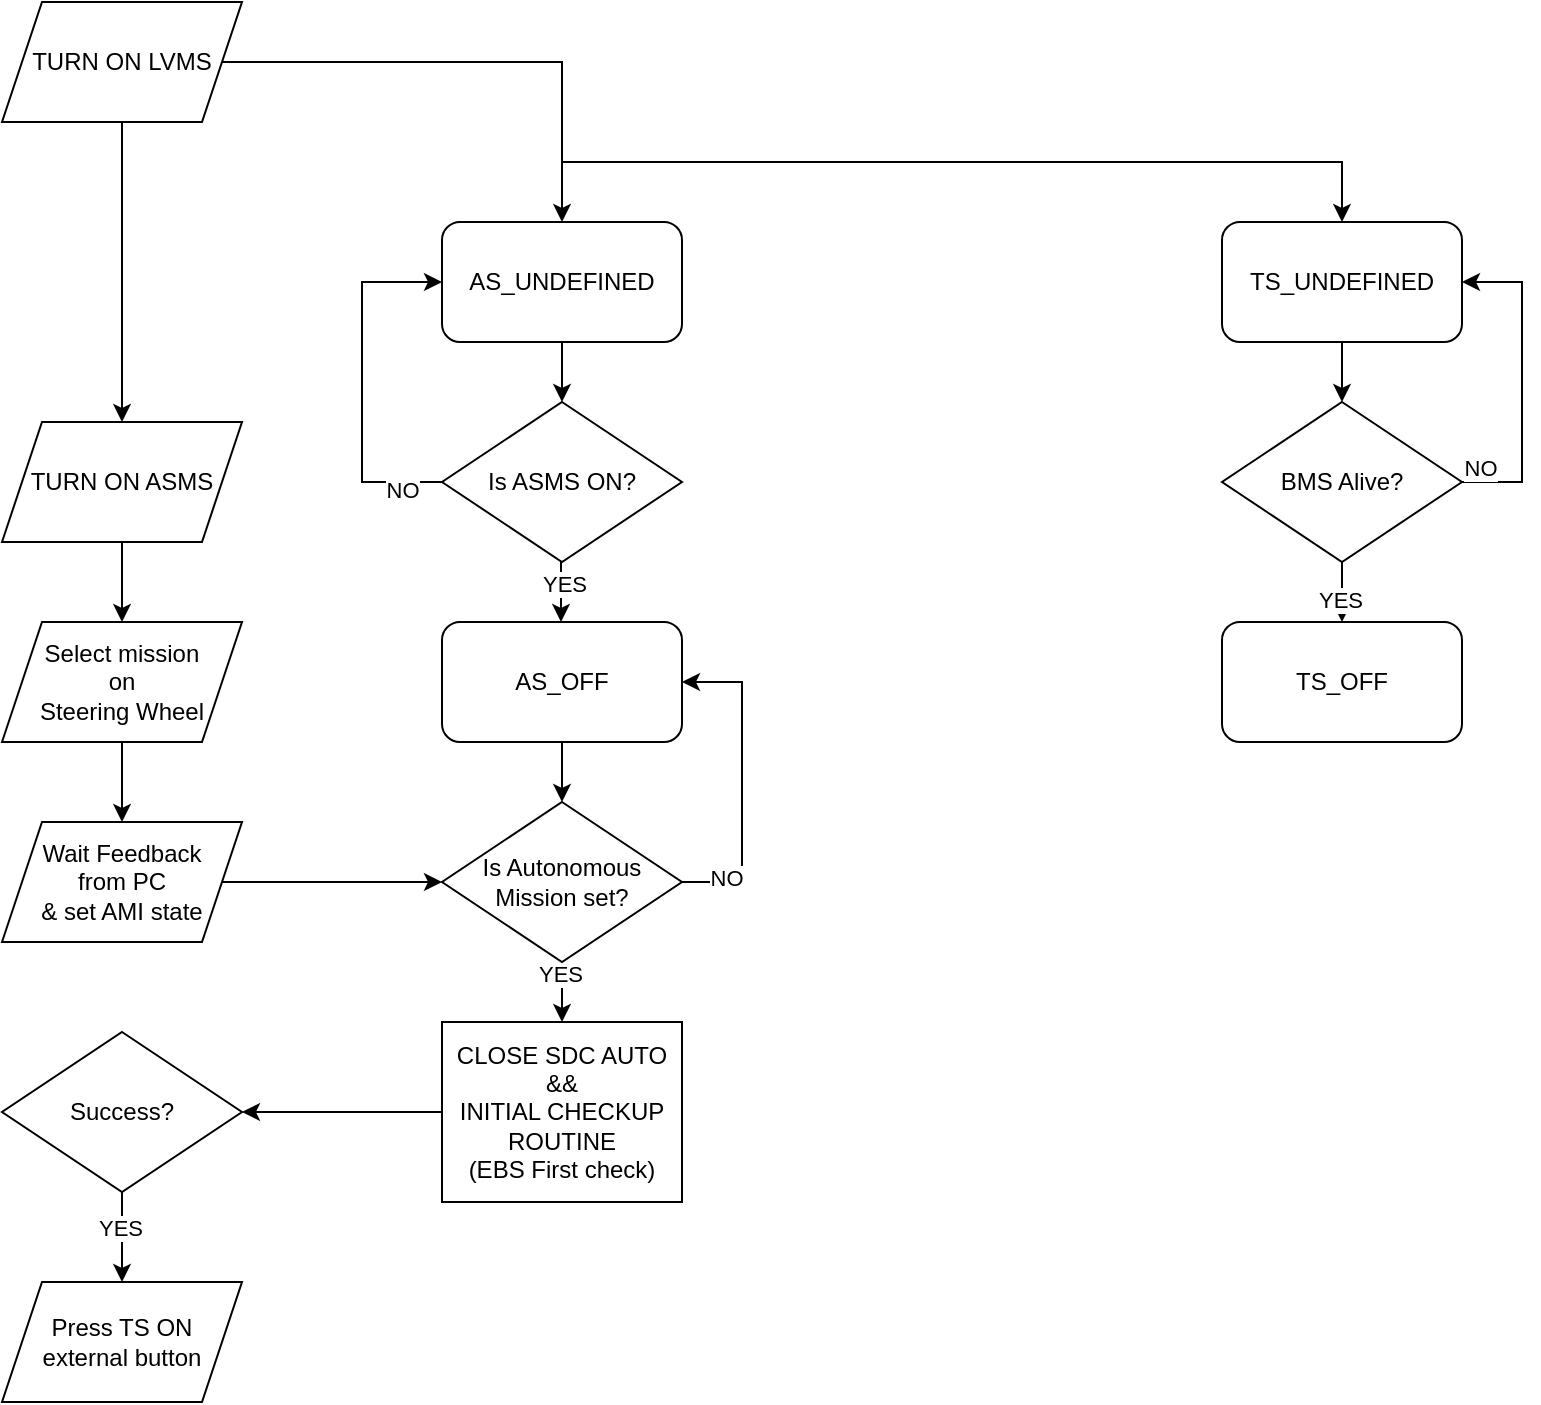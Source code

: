 <mxfile version="21.5.2" type="github">
  <diagram id="wFE0QG_FPsp0jaGvCLVb" name="Page-1">
    <mxGraphModel dx="1293" dy="712" grid="1" gridSize="10" guides="1" tooltips="1" connect="1" arrows="1" fold="1" page="1" pageScale="1" pageWidth="850" pageHeight="1100" math="0" shadow="0">
      <root>
        <mxCell id="0" />
        <mxCell id="1" parent="0" />
        <mxCell id="HtQzeRCKGmPrhKEDWQ4s-1" value="AS_UNDEFINED" style="rounded=1;whiteSpace=wrap;html=1;" vertex="1" parent="1">
          <mxGeometry x="250" y="130" width="120" height="60" as="geometry" />
        </mxCell>
        <mxCell id="HtQzeRCKGmPrhKEDWQ4s-5" value="TS_UNDEFINED" style="rounded=1;whiteSpace=wrap;html=1;" vertex="1" parent="1">
          <mxGeometry x="640" y="130" width="120" height="60" as="geometry" />
        </mxCell>
        <mxCell id="HtQzeRCKGmPrhKEDWQ4s-6" value="" style="endArrow=classic;html=1;rounded=0;entryX=0.5;entryY=0;entryDx=0;entryDy=0;" edge="1" parent="1" target="HtQzeRCKGmPrhKEDWQ4s-5">
          <mxGeometry width="50" height="50" relative="1" as="geometry">
            <mxPoint x="310" y="100" as="sourcePoint" />
            <mxPoint x="580" y="290" as="targetPoint" />
            <Array as="points">
              <mxPoint x="700" y="100" />
            </Array>
          </mxGeometry>
        </mxCell>
        <mxCell id="HtQzeRCKGmPrhKEDWQ4s-42" value="" style="edgeStyle=orthogonalEdgeStyle;rounded=0;orthogonalLoop=1;jettySize=auto;html=1;" edge="1" parent="1" source="HtQzeRCKGmPrhKEDWQ4s-8" target="HtQzeRCKGmPrhKEDWQ4s-1">
          <mxGeometry relative="1" as="geometry" />
        </mxCell>
        <mxCell id="HtQzeRCKGmPrhKEDWQ4s-46" value="" style="edgeStyle=orthogonalEdgeStyle;rounded=0;orthogonalLoop=1;jettySize=auto;html=1;" edge="1" parent="1" source="HtQzeRCKGmPrhKEDWQ4s-8" target="HtQzeRCKGmPrhKEDWQ4s-45">
          <mxGeometry relative="1" as="geometry" />
        </mxCell>
        <mxCell id="HtQzeRCKGmPrhKEDWQ4s-8" value="TURN ON LVMS" style="shape=parallelogram;perimeter=parallelogramPerimeter;whiteSpace=wrap;html=1;fixedSize=1;" vertex="1" parent="1">
          <mxGeometry x="30" y="20" width="120" height="60" as="geometry" />
        </mxCell>
        <mxCell id="HtQzeRCKGmPrhKEDWQ4s-36" value="" style="edgeStyle=orthogonalEdgeStyle;rounded=0;orthogonalLoop=1;jettySize=auto;html=1;" edge="1" parent="1" source="HtQzeRCKGmPrhKEDWQ4s-12" target="HtQzeRCKGmPrhKEDWQ4s-19">
          <mxGeometry relative="1" as="geometry" />
        </mxCell>
        <mxCell id="HtQzeRCKGmPrhKEDWQ4s-37" value="YES" style="edgeLabel;html=1;align=center;verticalAlign=middle;resizable=0;points=[];" vertex="1" connectable="0" parent="HtQzeRCKGmPrhKEDWQ4s-36">
          <mxGeometry x="0.54" y="-1" relative="1" as="geometry">
            <mxPoint as="offset" />
          </mxGeometry>
        </mxCell>
        <mxCell id="HtQzeRCKGmPrhKEDWQ4s-12" value="BMS Alive?" style="rhombus;whiteSpace=wrap;html=1;" vertex="1" parent="1">
          <mxGeometry x="640" y="220" width="120" height="80" as="geometry" />
        </mxCell>
        <mxCell id="HtQzeRCKGmPrhKEDWQ4s-14" value="" style="endArrow=classic;html=1;rounded=0;exitX=1;exitY=0.5;exitDx=0;exitDy=0;entryX=1;entryY=0.5;entryDx=0;entryDy=0;" edge="1" parent="1" source="HtQzeRCKGmPrhKEDWQ4s-12" target="HtQzeRCKGmPrhKEDWQ4s-5">
          <mxGeometry width="50" height="50" relative="1" as="geometry">
            <mxPoint x="620" y="340" as="sourcePoint" />
            <mxPoint x="810" y="90" as="targetPoint" />
            <Array as="points">
              <mxPoint x="790" y="260" />
              <mxPoint x="790" y="160" />
            </Array>
          </mxGeometry>
        </mxCell>
        <mxCell id="HtQzeRCKGmPrhKEDWQ4s-15" value="NO" style="edgeLabel;html=1;align=center;verticalAlign=middle;resizable=0;points=[];" vertex="1" connectable="0" parent="HtQzeRCKGmPrhKEDWQ4s-14">
          <mxGeometry x="-0.526" y="1" relative="1" as="geometry">
            <mxPoint x="-20" y="1" as="offset" />
          </mxGeometry>
        </mxCell>
        <mxCell id="HtQzeRCKGmPrhKEDWQ4s-18" value="" style="endArrow=classic;html=1;rounded=0;exitX=0.5;exitY=1;exitDx=0;exitDy=0;entryX=0.5;entryY=0;entryDx=0;entryDy=0;" edge="1" parent="1" source="HtQzeRCKGmPrhKEDWQ4s-5" target="HtQzeRCKGmPrhKEDWQ4s-12">
          <mxGeometry width="50" height="50" relative="1" as="geometry">
            <mxPoint x="660" y="390" as="sourcePoint" />
            <mxPoint x="700" y="140" as="targetPoint" />
          </mxGeometry>
        </mxCell>
        <mxCell id="HtQzeRCKGmPrhKEDWQ4s-19" value="TS_OFF" style="rounded=1;whiteSpace=wrap;html=1;" vertex="1" parent="1">
          <mxGeometry x="640" y="330" width="120" height="60" as="geometry" />
        </mxCell>
        <mxCell id="HtQzeRCKGmPrhKEDWQ4s-20" value="Is ASMS ON?" style="rhombus;whiteSpace=wrap;html=1;" vertex="1" parent="1">
          <mxGeometry x="250" y="220" width="120" height="80" as="geometry" />
        </mxCell>
        <mxCell id="HtQzeRCKGmPrhKEDWQ4s-21" value="" style="endArrow=classic;html=1;rounded=0;exitX=0.5;exitY=1;exitDx=0;exitDy=0;entryX=0.5;entryY=0;entryDx=0;entryDy=0;" edge="1" parent="1" source="HtQzeRCKGmPrhKEDWQ4s-1" target="HtQzeRCKGmPrhKEDWQ4s-20">
          <mxGeometry width="50" height="50" relative="1" as="geometry">
            <mxPoint x="570" y="390" as="sourcePoint" />
            <mxPoint x="620" y="340" as="targetPoint" />
          </mxGeometry>
        </mxCell>
        <mxCell id="HtQzeRCKGmPrhKEDWQ4s-22" value="" style="endArrow=classic;html=1;rounded=0;exitX=0;exitY=0.5;exitDx=0;exitDy=0;entryX=0;entryY=0.5;entryDx=0;entryDy=0;" edge="1" parent="1" source="HtQzeRCKGmPrhKEDWQ4s-20" target="HtQzeRCKGmPrhKEDWQ4s-1">
          <mxGeometry width="50" height="50" relative="1" as="geometry">
            <mxPoint x="570" y="390" as="sourcePoint" />
            <mxPoint x="210" y="160" as="targetPoint" />
            <Array as="points">
              <mxPoint x="210" y="260" />
              <mxPoint x="210" y="160" />
            </Array>
          </mxGeometry>
        </mxCell>
        <mxCell id="HtQzeRCKGmPrhKEDWQ4s-23" value="NO" style="edgeLabel;html=1;align=center;verticalAlign=middle;resizable=0;points=[];" vertex="1" connectable="0" parent="HtQzeRCKGmPrhKEDWQ4s-22">
          <mxGeometry x="-0.771" y="4" relative="1" as="geometry">
            <mxPoint as="offset" />
          </mxGeometry>
        </mxCell>
        <mxCell id="HtQzeRCKGmPrhKEDWQ4s-34" value="" style="endArrow=classic;html=1;rounded=0;exitX=0.5;exitY=1;exitDx=0;exitDy=0;entryX=0.5;entryY=0;entryDx=0;entryDy=0;" edge="1" parent="1">
          <mxGeometry width="50" height="50" relative="1" as="geometry">
            <mxPoint x="309.5" y="300" as="sourcePoint" />
            <mxPoint x="309.5" y="330" as="targetPoint" />
          </mxGeometry>
        </mxCell>
        <mxCell id="HtQzeRCKGmPrhKEDWQ4s-40" value="YES" style="edgeLabel;html=1;align=center;verticalAlign=middle;resizable=0;points=[];" vertex="1" connectable="0" parent="HtQzeRCKGmPrhKEDWQ4s-34">
          <mxGeometry x="-0.254" y="1" relative="1" as="geometry">
            <mxPoint as="offset" />
          </mxGeometry>
        </mxCell>
        <mxCell id="HtQzeRCKGmPrhKEDWQ4s-51" value="" style="edgeStyle=orthogonalEdgeStyle;rounded=0;orthogonalLoop=1;jettySize=auto;html=1;" edge="1" parent="1" source="HtQzeRCKGmPrhKEDWQ4s-38" target="HtQzeRCKGmPrhKEDWQ4s-50">
          <mxGeometry relative="1" as="geometry" />
        </mxCell>
        <mxCell id="HtQzeRCKGmPrhKEDWQ4s-38" value="AS_OFF" style="rounded=1;whiteSpace=wrap;html=1;" vertex="1" parent="1">
          <mxGeometry x="250" y="330" width="120" height="60" as="geometry" />
        </mxCell>
        <mxCell id="HtQzeRCKGmPrhKEDWQ4s-49" value="" style="edgeStyle=orthogonalEdgeStyle;rounded=0;orthogonalLoop=1;jettySize=auto;html=1;" edge="1" parent="1" source="HtQzeRCKGmPrhKEDWQ4s-41" target="HtQzeRCKGmPrhKEDWQ4s-48">
          <mxGeometry relative="1" as="geometry" />
        </mxCell>
        <mxCell id="HtQzeRCKGmPrhKEDWQ4s-41" value="Select mission&lt;br&gt;on&lt;br&gt;Steering Wheel" style="shape=parallelogram;perimeter=parallelogramPerimeter;whiteSpace=wrap;html=1;fixedSize=1;" vertex="1" parent="1">
          <mxGeometry x="30" y="330" width="120" height="60" as="geometry" />
        </mxCell>
        <mxCell id="HtQzeRCKGmPrhKEDWQ4s-47" value="" style="edgeStyle=orthogonalEdgeStyle;rounded=0;orthogonalLoop=1;jettySize=auto;html=1;" edge="1" parent="1" source="HtQzeRCKGmPrhKEDWQ4s-45" target="HtQzeRCKGmPrhKEDWQ4s-41">
          <mxGeometry relative="1" as="geometry" />
        </mxCell>
        <mxCell id="HtQzeRCKGmPrhKEDWQ4s-45" value="TURN ON ASMS" style="shape=parallelogram;perimeter=parallelogramPerimeter;whiteSpace=wrap;html=1;fixedSize=1;" vertex="1" parent="1">
          <mxGeometry x="30" y="230" width="120" height="60" as="geometry" />
        </mxCell>
        <mxCell id="HtQzeRCKGmPrhKEDWQ4s-52" value="" style="edgeStyle=orthogonalEdgeStyle;rounded=0;orthogonalLoop=1;jettySize=auto;html=1;entryX=0;entryY=0.5;entryDx=0;entryDy=0;" edge="1" parent="1" source="HtQzeRCKGmPrhKEDWQ4s-48" target="HtQzeRCKGmPrhKEDWQ4s-50">
          <mxGeometry relative="1" as="geometry">
            <Array as="points">
              <mxPoint x="220" y="460" />
              <mxPoint x="220" y="460" />
            </Array>
          </mxGeometry>
        </mxCell>
        <mxCell id="HtQzeRCKGmPrhKEDWQ4s-48" value="Wait Feedback&lt;br&gt;from PC&lt;br&gt;&amp;amp; set AMI state" style="shape=parallelogram;perimeter=parallelogramPerimeter;whiteSpace=wrap;html=1;fixedSize=1;" vertex="1" parent="1">
          <mxGeometry x="30" y="430" width="120" height="60" as="geometry" />
        </mxCell>
        <mxCell id="HtQzeRCKGmPrhKEDWQ4s-57" value="" style="edgeStyle=orthogonalEdgeStyle;rounded=0;orthogonalLoop=1;jettySize=auto;html=1;" edge="1" parent="1" source="HtQzeRCKGmPrhKEDWQ4s-50" target="HtQzeRCKGmPrhKEDWQ4s-55">
          <mxGeometry relative="1" as="geometry" />
        </mxCell>
        <mxCell id="HtQzeRCKGmPrhKEDWQ4s-58" value="YES" style="edgeLabel;html=1;align=center;verticalAlign=middle;resizable=0;points=[];" vertex="1" connectable="0" parent="HtQzeRCKGmPrhKEDWQ4s-57">
          <mxGeometry x="-0.775" y="-1" relative="1" as="geometry">
            <mxPoint as="offset" />
          </mxGeometry>
        </mxCell>
        <mxCell id="HtQzeRCKGmPrhKEDWQ4s-50" value="Is Autonomous Mission set?" style="rhombus;whiteSpace=wrap;html=1;" vertex="1" parent="1">
          <mxGeometry x="250" y="420" width="120" height="80" as="geometry" />
        </mxCell>
        <mxCell id="HtQzeRCKGmPrhKEDWQ4s-53" value="" style="endArrow=classic;html=1;rounded=0;exitX=1;exitY=0.5;exitDx=0;exitDy=0;" edge="1" parent="1" source="HtQzeRCKGmPrhKEDWQ4s-50">
          <mxGeometry width="50" height="50" relative="1" as="geometry">
            <mxPoint x="400" y="360" as="sourcePoint" />
            <mxPoint x="370" y="360" as="targetPoint" />
            <Array as="points">
              <mxPoint x="400" y="460" />
              <mxPoint x="400" y="410" />
              <mxPoint x="400" y="360" />
            </Array>
          </mxGeometry>
        </mxCell>
        <mxCell id="HtQzeRCKGmPrhKEDWQ4s-54" value="NO" style="edgeLabel;html=1;align=center;verticalAlign=middle;resizable=0;points=[];" vertex="1" connectable="0" parent="HtQzeRCKGmPrhKEDWQ4s-53">
          <mxGeometry x="-0.73" y="2" relative="1" as="geometry">
            <mxPoint as="offset" />
          </mxGeometry>
        </mxCell>
        <mxCell id="HtQzeRCKGmPrhKEDWQ4s-65" value="" style="edgeStyle=orthogonalEdgeStyle;rounded=0;orthogonalLoop=1;jettySize=auto;html=1;" edge="1" parent="1" source="HtQzeRCKGmPrhKEDWQ4s-55" target="HtQzeRCKGmPrhKEDWQ4s-61">
          <mxGeometry relative="1" as="geometry" />
        </mxCell>
        <mxCell id="HtQzeRCKGmPrhKEDWQ4s-55" value="CLOSE SDC AUTO&lt;br&gt;&amp;amp;&amp;amp;&lt;br&gt;INITIAL CHECKUP ROUTINE&lt;br&gt;(EBS First check)" style="rounded=0;whiteSpace=wrap;html=1;" vertex="1" parent="1">
          <mxGeometry x="250" y="530" width="120" height="90" as="geometry" />
        </mxCell>
        <mxCell id="HtQzeRCKGmPrhKEDWQ4s-59" value="Press TS ON&lt;br&gt;external button" style="shape=parallelogram;perimeter=parallelogramPerimeter;whiteSpace=wrap;html=1;fixedSize=1;" vertex="1" parent="1">
          <mxGeometry x="30" y="660" width="120" height="60" as="geometry" />
        </mxCell>
        <mxCell id="HtQzeRCKGmPrhKEDWQ4s-64" value="" style="edgeStyle=orthogonalEdgeStyle;rounded=0;orthogonalLoop=1;jettySize=auto;html=1;" edge="1" parent="1" source="HtQzeRCKGmPrhKEDWQ4s-61" target="HtQzeRCKGmPrhKEDWQ4s-59">
          <mxGeometry relative="1" as="geometry" />
        </mxCell>
        <mxCell id="HtQzeRCKGmPrhKEDWQ4s-66" value="YES" style="edgeLabel;html=1;align=center;verticalAlign=middle;resizable=0;points=[];" vertex="1" connectable="0" parent="HtQzeRCKGmPrhKEDWQ4s-64">
          <mxGeometry x="-0.221" y="-1" relative="1" as="geometry">
            <mxPoint as="offset" />
          </mxGeometry>
        </mxCell>
        <mxCell id="HtQzeRCKGmPrhKEDWQ4s-61" value="Success?" style="rhombus;whiteSpace=wrap;html=1;" vertex="1" parent="1">
          <mxGeometry x="30" y="535" width="120" height="80" as="geometry" />
        </mxCell>
      </root>
    </mxGraphModel>
  </diagram>
</mxfile>
